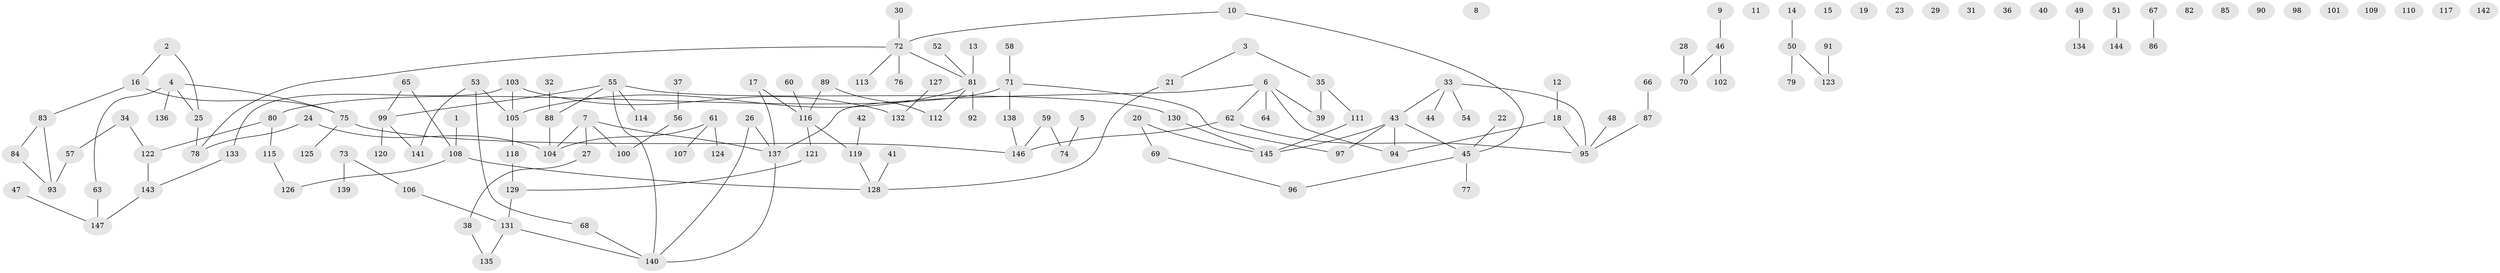 // coarse degree distribution, {3: 0.10810810810810811, 4: 0.0945945945945946, 1: 0.22972972972972974, 6: 0.05405405405405406, 0: 0.28378378378378377, 2: 0.20270270270270271, 8: 0.013513513513513514, 9: 0.013513513513513514}
// Generated by graph-tools (version 1.1) at 2025/16/03/04/25 18:16:40]
// undirected, 147 vertices, 147 edges
graph export_dot {
graph [start="1"]
  node [color=gray90,style=filled];
  1;
  2;
  3;
  4;
  5;
  6;
  7;
  8;
  9;
  10;
  11;
  12;
  13;
  14;
  15;
  16;
  17;
  18;
  19;
  20;
  21;
  22;
  23;
  24;
  25;
  26;
  27;
  28;
  29;
  30;
  31;
  32;
  33;
  34;
  35;
  36;
  37;
  38;
  39;
  40;
  41;
  42;
  43;
  44;
  45;
  46;
  47;
  48;
  49;
  50;
  51;
  52;
  53;
  54;
  55;
  56;
  57;
  58;
  59;
  60;
  61;
  62;
  63;
  64;
  65;
  66;
  67;
  68;
  69;
  70;
  71;
  72;
  73;
  74;
  75;
  76;
  77;
  78;
  79;
  80;
  81;
  82;
  83;
  84;
  85;
  86;
  87;
  88;
  89;
  90;
  91;
  92;
  93;
  94;
  95;
  96;
  97;
  98;
  99;
  100;
  101;
  102;
  103;
  104;
  105;
  106;
  107;
  108;
  109;
  110;
  111;
  112;
  113;
  114;
  115;
  116;
  117;
  118;
  119;
  120;
  121;
  122;
  123;
  124;
  125;
  126;
  127;
  128;
  129;
  130;
  131;
  132;
  133;
  134;
  135;
  136;
  137;
  138;
  139;
  140;
  141;
  142;
  143;
  144;
  145;
  146;
  147;
  1 -- 108;
  2 -- 16;
  2 -- 25;
  3 -- 21;
  3 -- 35;
  4 -- 25;
  4 -- 63;
  4 -- 75;
  4 -- 136;
  5 -- 74;
  6 -- 39;
  6 -- 62;
  6 -- 64;
  6 -- 94;
  6 -- 137;
  7 -- 27;
  7 -- 100;
  7 -- 104;
  7 -- 137;
  9 -- 46;
  10 -- 45;
  10 -- 72;
  12 -- 18;
  13 -- 81;
  14 -- 50;
  16 -- 75;
  16 -- 83;
  17 -- 116;
  17 -- 137;
  18 -- 94;
  18 -- 95;
  20 -- 69;
  20 -- 145;
  21 -- 128;
  22 -- 45;
  24 -- 78;
  24 -- 104;
  25 -- 78;
  26 -- 137;
  26 -- 140;
  27 -- 38;
  28 -- 70;
  30 -- 72;
  32 -- 88;
  33 -- 43;
  33 -- 44;
  33 -- 54;
  33 -- 95;
  34 -- 57;
  34 -- 122;
  35 -- 39;
  35 -- 111;
  37 -- 56;
  38 -- 135;
  41 -- 128;
  42 -- 119;
  43 -- 45;
  43 -- 94;
  43 -- 97;
  43 -- 145;
  45 -- 77;
  45 -- 96;
  46 -- 70;
  46 -- 102;
  47 -- 147;
  48 -- 95;
  49 -- 134;
  50 -- 79;
  50 -- 123;
  51 -- 144;
  52 -- 81;
  53 -- 68;
  53 -- 105;
  53 -- 141;
  55 -- 88;
  55 -- 99;
  55 -- 114;
  55 -- 130;
  55 -- 140;
  56 -- 100;
  57 -- 93;
  58 -- 71;
  59 -- 74;
  59 -- 146;
  60 -- 116;
  61 -- 104;
  61 -- 107;
  61 -- 124;
  62 -- 95;
  62 -- 146;
  63 -- 147;
  65 -- 99;
  65 -- 108;
  66 -- 87;
  67 -- 86;
  68 -- 140;
  69 -- 96;
  71 -- 80;
  71 -- 97;
  71 -- 138;
  72 -- 76;
  72 -- 78;
  72 -- 81;
  72 -- 113;
  73 -- 106;
  73 -- 139;
  75 -- 125;
  75 -- 146;
  80 -- 115;
  80 -- 122;
  81 -- 92;
  81 -- 105;
  81 -- 112;
  83 -- 84;
  83 -- 93;
  84 -- 93;
  87 -- 95;
  88 -- 104;
  89 -- 112;
  89 -- 116;
  91 -- 123;
  99 -- 120;
  99 -- 141;
  103 -- 105;
  103 -- 132;
  103 -- 133;
  105 -- 118;
  106 -- 131;
  108 -- 126;
  108 -- 128;
  111 -- 145;
  115 -- 126;
  116 -- 119;
  116 -- 121;
  118 -- 129;
  119 -- 128;
  121 -- 129;
  122 -- 143;
  127 -- 132;
  129 -- 131;
  130 -- 145;
  131 -- 135;
  131 -- 140;
  133 -- 143;
  137 -- 140;
  138 -- 146;
  143 -- 147;
}
